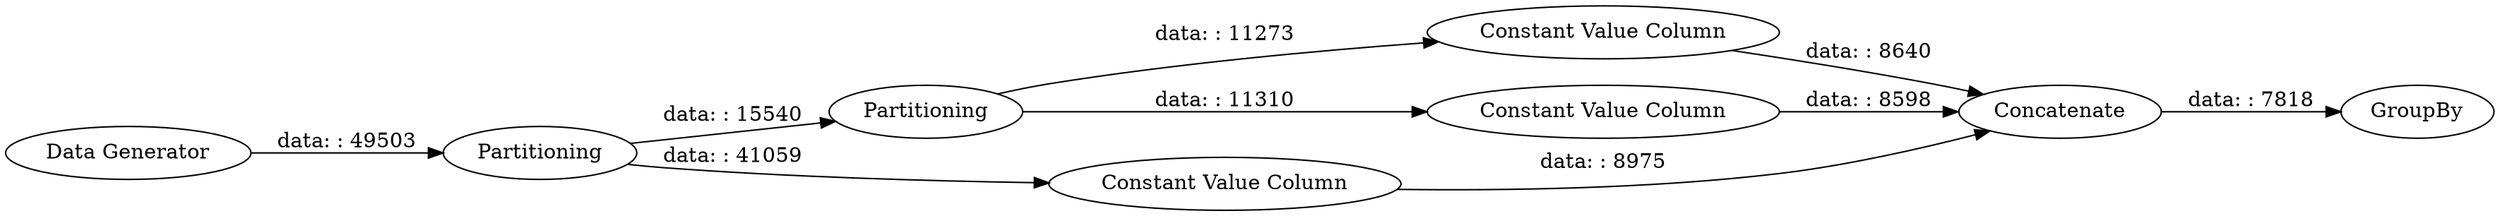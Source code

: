 digraph {
	"-3265146913431041921_8" [label=GroupBy]
	"-3265146913431041921_2" [label=Partitioning]
	"-3265146913431041921_3" [label=Partitioning]
	"-3265146913431041921_4" [label="Constant Value Column"]
	"-3265146913431041921_1" [label="Data Generator"]
	"-3265146913431041921_6" [label="Constant Value Column"]
	"-3265146913431041921_7" [label=Concatenate]
	"-3265146913431041921_5" [label="Constant Value Column"]
	"-3265146913431041921_3" -> "-3265146913431041921_6" [label="data: : 11273"]
	"-3265146913431041921_7" -> "-3265146913431041921_8" [label="data: : 7818"]
	"-3265146913431041921_4" -> "-3265146913431041921_7" [label="data: : 8975"]
	"-3265146913431041921_2" -> "-3265146913431041921_3" [label="data: : 15540"]
	"-3265146913431041921_6" -> "-3265146913431041921_7" [label="data: : 8640"]
	"-3265146913431041921_2" -> "-3265146913431041921_4" [label="data: : 41059"]
	"-3265146913431041921_1" -> "-3265146913431041921_2" [label="data: : 49503"]
	"-3265146913431041921_5" -> "-3265146913431041921_7" [label="data: : 8598"]
	"-3265146913431041921_3" -> "-3265146913431041921_5" [label="data: : 11310"]
	rankdir=LR
}
